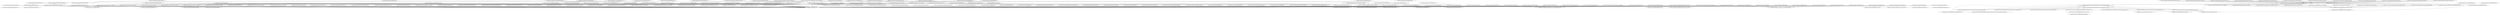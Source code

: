 digraph G {
  "org.apache.commons.lang3$ArrayUtils#nullToEmpty(java.lang.Double[])" -> "org.apache.commons.lang3$ArrayUtils#<clinit>()";
  "org.apache.commons.lang3.text.translate$EntityArrays#APOS_ESCAPE()" -> "org.apache.commons.lang3.text.translate$EntityArrays#<clinit>()";
  "org.apache.commons.lang3.text.translate$EntityArrays#<clinit>()" -> "org.apache.commons.lang3.text.translate$EntityArrays#invert(java.lang.String[][])";
  "org.apache.commons.lang3$ArrayUtils#toObject(byte[])" -> "org.apache.commons.lang3$ArrayUtils#<clinit>()";
  "org.apache.commons.lang3$ArrayUtils#lastIndexOf(long[],long)" -> "org.apache.commons.lang3$ArrayUtils#lastIndexOf(long[],long,int)";
  "org.apache.commons.lang3$ArrayUtils#lastIndexOf(long[],long)" -> "org.apache.commons.lang3$ArrayUtils#<clinit>()";
  "org.apache.commons.lang3$ArrayUtils#addAll(double[],double[])" -> "org.apache.commons.lang3$ArrayUtils#clone(double[])";
  "org.apache.commons.lang3$ArrayUtils#addAll(double[],double[])" -> "org.apache.commons.lang3$ArrayUtils#<clinit>()";
  "org.apache.commons.lang3$ArrayUtils#nullToEmpty(java.lang.String[])" -> "org.apache.commons.lang3$ArrayUtils#<clinit>()";
  "org.apache.commons.lang3$StringEscapeUtils#unescapeHtml3(java.lang.String)" -> "org.apache.commons.lang3.text.translate$CharSequenceTranslator#translate(java.lang.CharSequence)";
  "org.apache.commons.lang3$StringEscapeUtils#unescapeHtml3(java.lang.String)" -> "org.apache.commons.lang3$StringEscapeUtils#<clinit>()";
  "org.apache.commons.lang3.text.translate$CharSequenceTranslator#translate(java.lang.CharSequence)" -> "org.apache.commons.lang3.text.translate$CharSequenceTranslator#translate(java.lang.CharSequence,java.io.Writer)";
  "org.apache.commons.lang3$ArrayUtils#remove(char[],int)" -> "org.apache.commons.lang3$ArrayUtils#<clinit>()";
  "org.apache.commons.lang3$ArrayUtils#remove(char[],int)" -> "org.apache.commons.lang3$ArrayUtils#remove(java.lang.Object,int)";
  "org.apache.commons.lang3$ArrayUtils#removeElement(long[],long)" -> "org.apache.commons.lang3$ArrayUtils#remove(long[],int)";
  "org.apache.commons.lang3$ArrayUtils#removeElement(long[],long)" -> "org.apache.commons.lang3$ArrayUtils#clone(long[])";
  "org.apache.commons.lang3$ArrayUtils#removeElement(long[],long)" -> "org.apache.commons.lang3$ArrayUtils#indexOf(long[],long)";
  "org.apache.commons.lang3$ArrayUtils#removeElement(long[],long)" -> "org.apache.commons.lang3$ArrayUtils#<clinit>()";
  "org.apache.commons.lang3$ArrayUtils#remove(long[],int)" -> "org.apache.commons.lang3$ArrayUtils#remove(java.lang.Object,int)";
  "org.apache.commons.lang3$ArrayUtils#remove(long[],int)" -> "org.apache.commons.lang3$ArrayUtils#<clinit>()";
  "org.apache.commons.lang3$ArrayUtils#add(java.lang.Object[],int,java.lang.Object)" -> "org.apache.commons.lang3$ArrayUtils#add(java.lang.Object,int,java.lang.Object,java.lang.Class)";
  "org.apache.commons.lang3$ArrayUtils#add(java.lang.Object[],int,java.lang.Object)" -> "org.apache.commons.lang3$ArrayUtils#<clinit>()";
  "org.apache.commons.lang3$ArrayUtils#lastIndexOf(char[],char)" -> "org.apache.commons.lang3$ArrayUtils#lastIndexOf(char[],char,int)";
  "org.apache.commons.lang3$ArrayUtils#lastIndexOf(char[],char)" -> "org.apache.commons.lang3$ArrayUtils#<clinit>()";
  "org.apache.commons.lang3$ArrayUtils#indexOf(short[],short)" -> "org.apache.commons.lang3$ArrayUtils#indexOf(short[],short,int)";
  "org.apache.commons.lang3$ArrayUtils#indexOf(short[],short)" -> "org.apache.commons.lang3$ArrayUtils#<clinit>()";
  "org.apache.commons.lang3.text.translate$AggregateTranslator#translate(java.lang.CharSequence,int,java.io.Writer)" -> "org.apache.commons.lang3$StringEscapeUtils$CsvUnescaper#translate(java.lang.CharSequence,int,java.io.Writer)";
  "org.apache.commons.lang3.text.translate$AggregateTranslator#translate(java.lang.CharSequence,int,java.io.Writer)" -> "org.apache.commons.lang3.text.translate$LookupTranslator#translate(java.lang.CharSequence,int,java.io.Writer)";
  "org.apache.commons.lang3.text.translate$AggregateTranslator#translate(java.lang.CharSequence,int,java.io.Writer)" -> "org.apache.commons.lang3.text.translate$CodePointTranslator#translate(java.lang.CharSequence,int,java.io.Writer)";
  "org.apache.commons.lang3.text.translate$AggregateTranslator#translate(java.lang.CharSequence,int,java.io.Writer)" -> "org.apache.commons.lang3.text.translate$OctalUnescaper#translate(java.lang.CharSequence,int,java.io.Writer)";
  "org.apache.commons.lang3.text.translate$AggregateTranslator#translate(java.lang.CharSequence,int,java.io.Writer)" -> "org.apache.commons.lang3$StringEscapeUtils$CsvEscaper#translate(java.lang.CharSequence,int,java.io.Writer)";
  "org.apache.commons.lang3.text.translate$AggregateTranslator#translate(java.lang.CharSequence,int,java.io.Writer)" -> "org.apache.commons.lang3.text.translate$UnicodeUnescaper#translate(java.lang.CharSequence,int,java.io.Writer)";
  "org.apache.commons.lang3.text.translate$AggregateTranslator#translate(java.lang.CharSequence,int,java.io.Writer)" -> "org.apache.commons.lang3.text.translate$NumericEntityUnescaper#translate(java.lang.CharSequence,int,java.io.Writer)";
  "org.apache.commons.lang3$StringEscapeUtils$CsvUnescaper#translate(java.lang.CharSequence,int,java.io.Writer)" -> "org.apache.commons.lang3$StringEscapeUtils$CsvUnescaper#<clinit>()";
  "org.apache.commons.lang3$ArrayUtils#addAll(long[],long[])" -> "org.apache.commons.lang3$ArrayUtils#clone(long[])";
  "org.apache.commons.lang3$ArrayUtils#addAll(long[],long[])" -> "org.apache.commons.lang3$ArrayUtils#<clinit>()";
  "org.apache.commons.lang3$ArrayUtils#removeElement(java.lang.Object[],java.lang.Object)" -> "org.apache.commons.lang3$ArrayUtils#remove(java.lang.Object[],int)";
  "org.apache.commons.lang3$ArrayUtils#removeElement(java.lang.Object[],java.lang.Object)" -> "org.apache.commons.lang3$ArrayUtils#indexOf(java.lang.Object[],java.lang.Object)";
  "org.apache.commons.lang3$ArrayUtils#removeElement(java.lang.Object[],java.lang.Object)" -> "org.apache.commons.lang3$ArrayUtils#<clinit>()";
  "org.apache.commons.lang3$ArrayUtils#removeElement(java.lang.Object[],java.lang.Object)" -> "org.apache.commons.lang3$ArrayUtils#clone(java.lang.Object[])";
  "org.apache.commons.lang3$ArrayUtils#remove(java.lang.Object[],int)" -> "org.apache.commons.lang3$ArrayUtils#<clinit>()";
  "org.apache.commons.lang3$ArrayUtils#remove(java.lang.Object[],int)" -> "org.apache.commons.lang3$ArrayUtils#remove(java.lang.Object,int)";
  "org.apache.commons.lang3$StringEscapeUtils#escapeCsv(java.lang.String)" -> "org.apache.commons.lang3.text.translate$CharSequenceTranslator#translate(java.lang.CharSequence)";
  "org.apache.commons.lang3$StringEscapeUtils#escapeCsv(java.lang.String)" -> "org.apache.commons.lang3$StringEscapeUtils#<clinit>()";
  "org.apache.commons.lang3$ArrayUtils#indexOf(java.lang.Object[],java.lang.Object)" -> "org.apache.commons.lang3$ArrayUtils#<clinit>()";
  "org.apache.commons.lang3$ArrayUtils#indexOf(java.lang.Object[],java.lang.Object)" -> "org.apache.commons.lang3$ArrayUtils#indexOf(java.lang.Object[],java.lang.Object,int)";
  "org.apache.commons.lang3$ArrayUtils#lastIndexOf(java.lang.Object[],java.lang.Object)" -> "org.apache.commons.lang3$ArrayUtils#lastIndexOf(java.lang.Object[],java.lang.Object,int)";
  "org.apache.commons.lang3$ArrayUtils#lastIndexOf(java.lang.Object[],java.lang.Object)" -> "org.apache.commons.lang3$ArrayUtils#<clinit>()";
  "org.apache.commons.lang3$ArrayUtils#indexOf(long[],long)" -> "org.apache.commons.lang3$ArrayUtils#indexOf(long[],long,int)";
  "org.apache.commons.lang3$ArrayUtils#indexOf(long[],long)" -> "org.apache.commons.lang3$ArrayUtils#<clinit>()";
  "org.apache.commons.lang3$ArrayUtils#contains(boolean[],boolean)" -> "org.apache.commons.lang3$ArrayUtils#indexOf(boolean[],boolean)";
  "org.apache.commons.lang3$ArrayUtils#contains(boolean[],boolean)" -> "org.apache.commons.lang3$ArrayUtils#<clinit>()";
  "org.apache.commons.lang3$ArrayUtils#indexOf(boolean[],boolean)" -> "org.apache.commons.lang3$ArrayUtils#indexOf(boolean[],boolean,int)";
  "org.apache.commons.lang3$ArrayUtils#indexOf(boolean[],boolean)" -> "org.apache.commons.lang3$ArrayUtils#<clinit>()";
  "org.apache.commons.lang3$ArrayUtils#nullToEmpty(java.lang.Integer[])" -> "org.apache.commons.lang3$ArrayUtils#<clinit>()";
  "org.apache.commons.lang3$ArrayUtils#removeElement(boolean[],boolean)" -> "org.apache.commons.lang3$ArrayUtils#indexOf(boolean[],boolean)";
  "org.apache.commons.lang3$ArrayUtils#removeElement(boolean[],boolean)" -> "org.apache.commons.lang3$ArrayUtils#<clinit>()";
  "org.apache.commons.lang3$ArrayUtils#removeElement(boolean[],boolean)" -> "org.apache.commons.lang3$ArrayUtils#clone(boolean[])";
  "org.apache.commons.lang3$ArrayUtils#removeElement(boolean[],boolean)" -> "org.apache.commons.lang3$ArrayUtils#remove(boolean[],int)";
  "org.apache.commons.lang3$ArrayUtils#removeElement(int[],int)" -> "org.apache.commons.lang3$ArrayUtils#clone(int[])";
  "org.apache.commons.lang3$ArrayUtils#removeElement(int[],int)" -> "org.apache.commons.lang3$ArrayUtils#remove(int[],int)";
  "org.apache.commons.lang3$ArrayUtils#removeElement(int[],int)" -> "org.apache.commons.lang3$ArrayUtils#<clinit>()";
  "org.apache.commons.lang3$ArrayUtils#removeElement(int[],int)" -> "org.apache.commons.lang3$ArrayUtils#indexOf(int[],int)";
  "org.apache.commons.lang3$StringEscapeUtils#escapeHtml3(java.lang.String)" -> "org.apache.commons.lang3$StringEscapeUtils#<clinit>()";
  "org.apache.commons.lang3$StringEscapeUtils#escapeHtml3(java.lang.String)" -> "org.apache.commons.lang3.text.translate$CharSequenceTranslator#translate(java.lang.CharSequence)";
  "org.apache.commons.lang3$StringEscapeUtils#<clinit>()" -> "org.apache.commons.lang3.text.translate$EntityArrays#ISO8859_1_UNESCAPE()";
  "org.apache.commons.lang3$StringEscapeUtils#<clinit>()" -> "org.apache.commons.lang3$StringEscapeUtils$CsvUnescaper#<clinit>()";
  "org.apache.commons.lang3$StringEscapeUtils#<clinit>()" -> "org.apache.commons.lang3.text.translate$EntityArrays#JAVA_CTRL_CHARS_UNESCAPE()";
  "org.apache.commons.lang3$StringEscapeUtils#<clinit>()" -> "org.apache.commons.lang3$StringEscapeUtils$CsvEscaper#<clinit>()";
  "org.apache.commons.lang3$StringEscapeUtils#<clinit>()" -> "org.apache.commons.lang3.text.translate$EntityArrays#<clinit>()";
  "org.apache.commons.lang3$StringEscapeUtils#<clinit>()" -> "org.apache.commons.lang3.text.translate$NumericEntityUnescaper$OPTION#<clinit>()";
  "org.apache.commons.lang3$StringEscapeUtils#<clinit>()" -> "org.apache.commons.lang3.text.translate$EntityArrays#JAVA_CTRL_CHARS_ESCAPE()";
  "org.apache.commons.lang3$StringEscapeUtils#<clinit>()" -> "org.apache.commons.lang3.text.translate$EntityArrays#HTML40_EXTENDED_UNESCAPE()";
  "org.apache.commons.lang3$StringEscapeUtils#<clinit>()" -> "org.apache.commons.lang3.text.translate$UnicodeEscaper#outsideOf(int,int)";
  "org.apache.commons.lang3$StringEscapeUtils#<clinit>()" -> "org.apache.commons.lang3.text.translate$EntityArrays#BASIC_UNESCAPE()";
  "org.apache.commons.lang3$StringEscapeUtils#<clinit>()" -> "org.apache.commons.lang3.text.translate$EntityArrays#BASIC_ESCAPE()";
  "org.apache.commons.lang3$StringEscapeUtils#<clinit>()" -> "org.apache.commons.lang3.text.translate$EntityArrays#HTML40_EXTENDED_ESCAPE()";
  "org.apache.commons.lang3$StringEscapeUtils#<clinit>()" -> "org.apache.commons.lang3.text.translate$EntityArrays#ISO8859_1_ESCAPE()";
  "org.apache.commons.lang3$StringEscapeUtils#<clinit>()" -> "org.apache.commons.lang3.text.translate$EntityArrays#APOS_ESCAPE()";
  "org.apache.commons.lang3$StringEscapeUtils#<clinit>()" -> "org.apache.commons.lang3.text.translate$OctalUnescaper#<clinit>()";
  "org.apache.commons.lang3$StringEscapeUtils#<clinit>()" -> "org.apache.commons.lang3.text.translate$EntityArrays#APOS_UNESCAPE()";
  "org.apache.commons.lang3$ArrayUtils#addAll(java.lang.Object[],java.lang.Object[])" -> "org.apache.commons.lang3$ArrayUtils#clone(java.lang.Object[])";
  "org.apache.commons.lang3$ArrayUtils#addAll(java.lang.Object[],java.lang.Object[])" -> "org.apache.commons.lang3$ArrayUtils#<clinit>()";
  "org.apache.commons.lang3.text.translate$EntityArrays#JAVA_CTRL_CHARS_ESCAPE()" -> "org.apache.commons.lang3.text.translate$EntityArrays#<clinit>()";
  "org.apache.commons.lang3$ArrayUtils#toPrimitive(java.lang.Byte[],byte)" -> "org.apache.commons.lang3$ArrayUtils#<clinit>()";
  "org.apache.commons.lang3$ArrayUtils#remove(int[],int)" -> "org.apache.commons.lang3$ArrayUtils#<clinit>()";
  "org.apache.commons.lang3$ArrayUtils#remove(int[],int)" -> "org.apache.commons.lang3$ArrayUtils#remove(java.lang.Object,int)";
  "org.apache.commons.lang3$ArrayUtils#lastIndexOf(float[],float)" -> "org.apache.commons.lang3$ArrayUtils#lastIndexOf(float[],float,int)";
  "org.apache.commons.lang3$ArrayUtils#lastIndexOf(float[],float)" -> "org.apache.commons.lang3$ArrayUtils#<clinit>()";
  "org.apache.commons.lang3$ArrayUtils#lastIndexOf(float[],float,int)" -> "org.apache.commons.lang3$ArrayUtils#<clinit>()";
  "org.apache.commons.lang3$ArrayUtils#lastIndexOf(float[],float,int)" -> "org.apache.commons.lang3$ArrayUtils#isEmpty(float[])";
  "org.apache.commons.lang3.text.translate$CodePointTranslator#translate(java.lang.CharSequence,int,java.io.Writer)" -> "org.apache.commons.lang3.text.translate$UnicodeEscaper#translate(int,java.io.Writer)";
  "org.apache.commons.lang3$ArrayUtils#addAll(char[],char[])" -> "org.apache.commons.lang3$ArrayUtils#<clinit>()";
  "org.apache.commons.lang3$ArrayUtils#addAll(char[],char[])" -> "org.apache.commons.lang3$ArrayUtils#clone(char[])";
  "org.apache.commons.lang3$ArrayUtils#add(short[],short)" -> "org.apache.commons.lang3$ArrayUtils#<clinit>()";
  "org.apache.commons.lang3$ArrayUtils#add(short[],short)" -> "org.apache.commons.lang3$ArrayUtils#copyArrayGrow1(java.lang.Object,java.lang.Class)";
  "org.apache.commons.lang3$ArrayUtils#toPrimitive(java.lang.Long[])" -> "org.apache.commons.lang3$ArrayUtils#<clinit>()";
  "org.apache.commons.lang3$ArrayUtils#subarray(float[],int,int)" -> "org.apache.commons.lang3$ArrayUtils#<clinit>()";
  "org.apache.commons.lang3.text.translate$EntityArrays#ISO8859_1_UNESCAPE()" -> "org.apache.commons.lang3.text.translate$EntityArrays#<clinit>()";
  "org.apache.commons.lang3$ArrayUtils#indexOf(char[],char)" -> "org.apache.commons.lang3$ArrayUtils#<clinit>()";
  "org.apache.commons.lang3$ArrayUtils#indexOf(char[],char)" -> "org.apache.commons.lang3$ArrayUtils#indexOf(char[],char,int)";
  "org.apache.commons.lang3$ArrayUtils#indexOf(float[],float,int)" -> "org.apache.commons.lang3$ArrayUtils#<clinit>()";
  "org.apache.commons.lang3$ArrayUtils#indexOf(float[],float,int)" -> "org.apache.commons.lang3$ArrayUtils#isEmpty(float[])";
  "org.apache.commons.lang3$ArrayUtils#add(long[],int,long)" -> "org.apache.commons.lang3$ArrayUtils#add(java.lang.Object,int,java.lang.Object,java.lang.Class)";
  "org.apache.commons.lang3$ArrayUtils#add(long[],int,long)" -> "org.apache.commons.lang3$ArrayUtils#<clinit>()";
  "org.apache.commons.lang3$ArrayUtils#addAll(boolean[],boolean[])" -> "org.apache.commons.lang3$ArrayUtils#clone(boolean[])";
  "org.apache.commons.lang3$ArrayUtils#addAll(boolean[],boolean[])" -> "org.apache.commons.lang3$ArrayUtils#<clinit>()";
  "org.apache.commons.lang3.text.translate$EntityArrays#APOS_UNESCAPE()" -> "org.apache.commons.lang3.text.translate$EntityArrays#<clinit>()";
  "org.apache.commons.lang3$ArrayUtils#lastIndexOf(double[],double,int,double)" -> "org.apache.commons.lang3$ArrayUtils#<clinit>()";
  "org.apache.commons.lang3$ArrayUtils#lastIndexOf(double[],double,int,double)" -> "org.apache.commons.lang3$ArrayUtils#isEmpty(double[])";
  "org.apache.commons.lang3$ArrayUtils#removeElement(float[],float)" -> "org.apache.commons.lang3$ArrayUtils#<clinit>()";
  "org.apache.commons.lang3$ArrayUtils#removeElement(float[],float)" -> "org.apache.commons.lang3$ArrayUtils#remove(float[],int)";
  "org.apache.commons.lang3$ArrayUtils#removeElement(float[],float)" -> "org.apache.commons.lang3$ArrayUtils#indexOf(float[],float)";
  "org.apache.commons.lang3$ArrayUtils#removeElement(float[],float)" -> "org.apache.commons.lang3$ArrayUtils#clone(float[])";
  "org.apache.commons.lang3$ArrayUtils#addAll(short[],short[])" -> "org.apache.commons.lang3$ArrayUtils#clone(short[])";
  "org.apache.commons.lang3$ArrayUtils#addAll(short[],short[])" -> "org.apache.commons.lang3$ArrayUtils#<clinit>()";
  "org.apache.commons.lang3$ArrayUtils#nullToEmpty(java.lang.Character[])" -> "org.apache.commons.lang3$ArrayUtils#<clinit>()";
  "org.apache.commons.lang3$ArrayUtils#removeElement(char[],char)" -> "org.apache.commons.lang3$ArrayUtils#clone(char[])";
  "org.apache.commons.lang3$ArrayUtils#removeElement(char[],char)" -> "org.apache.commons.lang3$ArrayUtils#<clinit>()";
  "org.apache.commons.lang3$ArrayUtils#removeElement(char[],char)" -> "org.apache.commons.lang3$ArrayUtils#indexOf(char[],char)";
  "org.apache.commons.lang3$ArrayUtils#removeElement(char[],char)" -> "org.apache.commons.lang3$ArrayUtils#remove(char[],int)";
  "org.apache.commons.lang3$ArrayUtils#toPrimitive(java.lang.Short[],short)" -> "org.apache.commons.lang3$ArrayUtils#<clinit>()";
  "org.apache.commons.lang3$ArrayUtils#contains(long[],long)" -> "org.apache.commons.lang3$ArrayUtils#indexOf(long[],long)";
  "org.apache.commons.lang3$ArrayUtils#contains(long[],long)" -> "org.apache.commons.lang3$ArrayUtils#<clinit>()";
  "org.apache.commons.lang3.text.translate$UnicodeEscaper#above(int)" -> "org.apache.commons.lang3.text.translate$UnicodeEscaper#outsideOf(int,int)";
  "org.apache.commons.lang3$ArrayUtils#indexOf(boolean[],boolean,int)" -> "org.apache.commons.lang3$ArrayUtils#<clinit>()";
  "org.apache.commons.lang3$ArrayUtils#indexOf(boolean[],boolean,int)" -> "org.apache.commons.lang3$ArrayUtils#isEmpty(boolean[])";
  "org.apache.commons.lang3$ArrayUtils#indexOf(float[],float)" -> "org.apache.commons.lang3$ArrayUtils#indexOf(float[],float,int)";
  "org.apache.commons.lang3$ArrayUtils#indexOf(float[],float)" -> "org.apache.commons.lang3$ArrayUtils#<clinit>()";
  "org.apache.commons.lang3$ArrayUtils#contains(float[],float)" -> "org.apache.commons.lang3$ArrayUtils#indexOf(float[],float)";
  "org.apache.commons.lang3$ArrayUtils#contains(float[],float)" -> "org.apache.commons.lang3$ArrayUtils#<clinit>()";
  "org.apache.commons.lang3$ArrayUtils#nullToEmpty(int[])" -> "org.apache.commons.lang3$ArrayUtils#<clinit>()";
  "org.apache.commons.lang3$ArrayUtils#indexOf(int[],int)" -> "org.apache.commons.lang3$ArrayUtils#indexOf(int[],int,int)";
  "org.apache.commons.lang3$ArrayUtils#indexOf(int[],int)" -> "org.apache.commons.lang3$ArrayUtils#<clinit>()";
  "org.apache.commons.lang3.text.translate$NumericEntityUnescaper#translate(java.lang.CharSequence,int,java.io.Writer)" -> "org.apache.commons.lang3.text.translate$NumericEntityUnescaper#isSet(org.apache.commons.lang3.text.translate.NumericEntityUnescaper$OPTION)";
  "org.apache.commons.lang3.text.translate$NumericEntityUnescaper#translate(java.lang.CharSequence,int,java.io.Writer)" -> "org.apache.commons.lang3.text.translate$NumericEntityUnescaper$OPTION#<clinit>()";
  "org.apache.commons.lang3$ArrayUtils#add(char[],int,char)" -> "org.apache.commons.lang3$ArrayUtils#<clinit>()";
  "org.apache.commons.lang3$ArrayUtils#add(char[],int,char)" -> "org.apache.commons.lang3$ArrayUtils#add(java.lang.Object,int,java.lang.Object,java.lang.Class)";
  "org.apache.commons.lang3$ArrayUtils#removeElement(byte[],byte)" -> "org.apache.commons.lang3$ArrayUtils#clone(byte[])";
  "org.apache.commons.lang3$ArrayUtils#removeElement(byte[],byte)" -> "org.apache.commons.lang3$ArrayUtils#remove(byte[],int)";
  "org.apache.commons.lang3$ArrayUtils#removeElement(byte[],byte)" -> "org.apache.commons.lang3$ArrayUtils#indexOf(byte[],byte)";
  "org.apache.commons.lang3$ArrayUtils#removeElement(byte[],byte)" -> "org.apache.commons.lang3$ArrayUtils#<clinit>()";
  "org.apache.commons.lang3.text.translate$EntityArrays#ISO8859_1_ESCAPE()" -> "org.apache.commons.lang3.text.translate$EntityArrays#<clinit>()";
  "org.apache.commons.lang3.text.translate$EntityArrays#HTML40_EXTENDED_UNESCAPE()" -> "org.apache.commons.lang3.text.translate$EntityArrays#<clinit>()";
  "org.apache.commons.lang3$ArrayUtils#remove(boolean[],int)" -> "org.apache.commons.lang3$ArrayUtils#remove(java.lang.Object,int)";
  "org.apache.commons.lang3$ArrayUtils#remove(boolean[],int)" -> "org.apache.commons.lang3$ArrayUtils#<clinit>()";
  "org.apache.commons.lang3$ArrayUtils#remove(java.lang.Object,int)" -> "org.apache.commons.lang3$ArrayUtils#getLength(java.lang.Object)";
  "org.apache.commons.lang3$ArrayUtils#remove(java.lang.Object,int)" -> "org.apache.commons.lang3$ArrayUtils#<clinit>()";
  "org.apache.commons.lang3$ArrayUtils#toObject(float[])" -> "org.apache.commons.lang3$ArrayUtils#<clinit>()";
  "org.apache.commons.lang3$ArrayUtils#toObject(short[])" -> "org.apache.commons.lang3$ArrayUtils#<clinit>()";
  "org.apache.commons.lang3$ArrayUtils#add(double[],double)" -> "org.apache.commons.lang3$ArrayUtils#copyArrayGrow1(java.lang.Object,java.lang.Class)";
  "org.apache.commons.lang3$ArrayUtils#add(double[],double)" -> "org.apache.commons.lang3$ArrayUtils#<clinit>()";
  "org.apache.commons.lang3.text.translate$EntityArrays#JAVA_CTRL_CHARS_UNESCAPE()" -> "org.apache.commons.lang3.text.translate$EntityArrays#<clinit>()";
  "org.apache.commons.lang3.text.translate$CharSequenceTranslator#translate(java.lang.CharSequence,java.io.Writer)" -> "org.apache.commons.lang3.text.translate$CodePointTranslator#translate(java.lang.CharSequence,int,java.io.Writer)";
  "org.apache.commons.lang3.text.translate$CharSequenceTranslator#translate(java.lang.CharSequence,java.io.Writer)" -> "org.apache.commons.lang3.text.translate$UnicodeUnescaper#translate(java.lang.CharSequence,int,java.io.Writer)";
  "org.apache.commons.lang3.text.translate$CharSequenceTranslator#translate(java.lang.CharSequence,java.io.Writer)" -> "org.apache.commons.lang3.text.translate$LookupTranslator#translate(java.lang.CharSequence,int,java.io.Writer)";
  "org.apache.commons.lang3.text.translate$CharSequenceTranslator#translate(java.lang.CharSequence,java.io.Writer)" -> "org.apache.commons.lang3$StringEscapeUtils$CsvEscaper#translate(java.lang.CharSequence,int,java.io.Writer)";
  "org.apache.commons.lang3.text.translate$CharSequenceTranslator#translate(java.lang.CharSequence,java.io.Writer)" -> "org.apache.commons.lang3.text.translate$NumericEntityUnescaper#translate(java.lang.CharSequence,int,java.io.Writer)";
  "org.apache.commons.lang3.text.translate$CharSequenceTranslator#translate(java.lang.CharSequence,java.io.Writer)" -> "org.apache.commons.lang3.text.translate$AggregateTranslator#translate(java.lang.CharSequence,int,java.io.Writer)";
  "org.apache.commons.lang3.text.translate$CharSequenceTranslator#translate(java.lang.CharSequence,java.io.Writer)" -> "org.apache.commons.lang3.text.translate$OctalUnescaper#translate(java.lang.CharSequence,int,java.io.Writer)";
  "org.apache.commons.lang3.text.translate$CharSequenceTranslator#translate(java.lang.CharSequence,java.io.Writer)" -> "org.apache.commons.lang3$StringEscapeUtils$CsvUnescaper#translate(java.lang.CharSequence,int,java.io.Writer)";
  "org.apache.commons.lang3$ArrayUtils#add(java.lang.Object[],java.lang.Object)" -> "org.apache.commons.lang3$ArrayUtils#<clinit>()";
  "org.apache.commons.lang3$ArrayUtils#add(java.lang.Object[],java.lang.Object)" -> "org.apache.commons.lang3$ArrayUtils#copyArrayGrow1(java.lang.Object,java.lang.Class)";
  "org.apache.commons.lang3$ArrayUtils#toPrimitive(java.lang.Short[])" -> "org.apache.commons.lang3$ArrayUtils#<clinit>()";
  "org.apache.commons.lang3$ArrayUtils#add(int[],int)" -> "org.apache.commons.lang3$ArrayUtils#copyArrayGrow1(java.lang.Object,java.lang.Class)";
  "org.apache.commons.lang3$ArrayUtils#add(int[],int)" -> "org.apache.commons.lang3$ArrayUtils#<clinit>()";
  "org.apache.commons.lang3$ArrayUtils#add(float[],int,float)" -> "org.apache.commons.lang3$ArrayUtils#<clinit>()";
  "org.apache.commons.lang3$ArrayUtils#add(float[],int,float)" -> "org.apache.commons.lang3$ArrayUtils#add(java.lang.Object,int,java.lang.Object,java.lang.Class)";
  "org.apache.commons.lang3$ArrayUtils#lastIndexOf(double[],double)" -> "org.apache.commons.lang3$ArrayUtils#lastIndexOf(double[],double,int)";
  "org.apache.commons.lang3$ArrayUtils#lastIndexOf(double[],double)" -> "org.apache.commons.lang3$ArrayUtils#<clinit>()";
  "org.apache.commons.lang3$ArrayUtils#lastIndexOf(double[],double,int)" -> "org.apache.commons.lang3$ArrayUtils#<clinit>()";
  "org.apache.commons.lang3$ArrayUtils#lastIndexOf(double[],double,int)" -> "org.apache.commons.lang3$ArrayUtils#isEmpty(double[])";
  "org.apache.commons.lang3$ArrayUtils#add(char[],char)" -> "org.apache.commons.lang3$ArrayUtils#copyArrayGrow1(java.lang.Object,java.lang.Class)";
  "org.apache.commons.lang3$ArrayUtils#add(char[],char)" -> "org.apache.commons.lang3$ArrayUtils#<clinit>()";
  "org.apache.commons.lang3$ArrayUtils#toPrimitive(java.lang.Character[],char)" -> "org.apache.commons.lang3$ArrayUtils#<clinit>()";
  "org.apache.commons.lang3$ArrayUtils#subarray(long[],int,int)" -> "org.apache.commons.lang3$ArrayUtils#<clinit>()";
  "org.apache.commons.lang3$ArrayUtils#addAll(byte[],byte[])" -> "org.apache.commons.lang3$ArrayUtils#<clinit>()";
  "org.apache.commons.lang3$ArrayUtils#addAll(byte[],byte[])" -> "org.apache.commons.lang3$ArrayUtils#clone(byte[])";
  "org.apache.commons.lang3$ArrayUtils#subarray(short[],int,int)" -> "org.apache.commons.lang3$ArrayUtils#<clinit>()";
  "org.apache.commons.lang3$ArrayUtils#lastIndexOf(short[],short)" -> "org.apache.commons.lang3$ArrayUtils#lastIndexOf(short[],short,int)";
  "org.apache.commons.lang3$ArrayUtils#lastIndexOf(short[],short)" -> "org.apache.commons.lang3$ArrayUtils#<clinit>()";
  "org.apache.commons.lang3$StringEscapeUtils#escapeEcmaScript(java.lang.String)" -> "org.apache.commons.lang3.text.translate$CharSequenceTranslator#translate(java.lang.CharSequence)";
  "org.apache.commons.lang3$StringEscapeUtils#escapeEcmaScript(java.lang.String)" -> "org.apache.commons.lang3$StringEscapeUtils#<clinit>()";
  "org.apache.commons.lang3$ArrayUtils#contains(java.lang.Object[],java.lang.Object)" -> "org.apache.commons.lang3$ArrayUtils#indexOf(java.lang.Object[],java.lang.Object)";
  "org.apache.commons.lang3$ArrayUtils#contains(java.lang.Object[],java.lang.Object)" -> "org.apache.commons.lang3$ArrayUtils#<clinit>()";
  "org.apache.commons.lang3$ArrayUtils#toObject(long[])" -> "org.apache.commons.lang3$ArrayUtils#<clinit>()";
  "org.apache.commons.lang3$ArrayUtils#add(int[],int,int)" -> "org.apache.commons.lang3$ArrayUtils#<clinit>()";
  "org.apache.commons.lang3$ArrayUtils#add(int[],int,int)" -> "org.apache.commons.lang3$ArrayUtils#add(java.lang.Object,int,java.lang.Object,java.lang.Class)";
  "org.apache.commons.lang3$ArrayUtils#lastIndexOf(boolean[],boolean,int)" -> "org.apache.commons.lang3$ArrayUtils#isEmpty(boolean[])";
  "org.apache.commons.lang3$ArrayUtils#lastIndexOf(boolean[],boolean,int)" -> "org.apache.commons.lang3$ArrayUtils#<clinit>()";
  "org.apache.commons.lang3$ArrayUtils#indexOf(double[],double,int)" -> "org.apache.commons.lang3$ArrayUtils#<clinit>()";
  "org.apache.commons.lang3$ArrayUtils#indexOf(double[],double,int)" -> "org.apache.commons.lang3$ArrayUtils#isEmpty(double[])";
  "org.apache.commons.lang3$ArrayUtils#toString(java.lang.Object)" -> "org.apache.commons.lang3$ArrayUtils#toString(java.lang.Object,java.lang.String)";
  "org.apache.commons.lang3$ArrayUtils#toString(java.lang.Object)" -> "org.apache.commons.lang3$ArrayUtils#<clinit>()";
  "org.apache.commons.lang3$ArrayUtils#subarray(double[],int,int)" -> "org.apache.commons.lang3$ArrayUtils#<clinit>()";
  "org.apache.commons.lang3$ArrayUtils#lastIndexOf(double[],double,double)" -> "org.apache.commons.lang3$ArrayUtils#<clinit>()";
  "org.apache.commons.lang3$ArrayUtils#lastIndexOf(double[],double,double)" -> "org.apache.commons.lang3$ArrayUtils#lastIndexOf(double[],double,int,double)";
  "org.apache.commons.lang3$ArrayUtils#remove(byte[],int)" -> "org.apache.commons.lang3$ArrayUtils#remove(java.lang.Object,int)";
  "org.apache.commons.lang3$ArrayUtils#remove(byte[],int)" -> "org.apache.commons.lang3$ArrayUtils#<clinit>()";
  "org.apache.commons.lang3$ArrayUtils#indexOf(byte[],byte)" -> "org.apache.commons.lang3$ArrayUtils#<clinit>()";
  "org.apache.commons.lang3$ArrayUtils#indexOf(byte[],byte)" -> "org.apache.commons.lang3$ArrayUtils#indexOf(byte[],byte,int)";
  "org.apache.commons.lang3$ArrayUtils#remove(float[],int)" -> "org.apache.commons.lang3$ArrayUtils#remove(java.lang.Object,int)";
  "org.apache.commons.lang3$ArrayUtils#remove(float[],int)" -> "org.apache.commons.lang3$ArrayUtils#<clinit>()";
  "org.apache.commons.lang3$ArrayUtils#toPrimitive(java.lang.Character[])" -> "org.apache.commons.lang3$ArrayUtils#<clinit>()";
  "org.apache.commons.lang3$ArrayUtils#addAll(int[],int[])" -> "org.apache.commons.lang3$ArrayUtils#clone(int[])";
  "org.apache.commons.lang3$ArrayUtils#addAll(int[],int[])" -> "org.apache.commons.lang3$ArrayUtils#<clinit>()";
  "org.apache.commons.lang3$ArrayUtils#nullToEmpty(java.lang.Float[])" -> "org.apache.commons.lang3$ArrayUtils#<clinit>()";
  "org.apache.commons.lang3$ArrayUtils#nullToEmpty(char[])" -> "org.apache.commons.lang3$ArrayUtils#<clinit>()";
  "org.apache.commons.lang3$ArrayUtils#nullToEmpty(boolean[])" -> "org.apache.commons.lang3$ArrayUtils#<clinit>()";
  "org.apache.commons.lang3$ArrayUtils#nullToEmpty(java.lang.Byte[])" -> "org.apache.commons.lang3$ArrayUtils#<clinit>()";
  "org.apache.commons.lang3$ArrayUtils#remove(double[],int)" -> "org.apache.commons.lang3$ArrayUtils#remove(java.lang.Object,int)";
  "org.apache.commons.lang3$ArrayUtils#remove(double[],int)" -> "org.apache.commons.lang3$ArrayUtils#<clinit>()";
  "org.apache.commons.lang3$StringEscapeUtils#unescapeEcmaScript(java.lang.String)" -> "org.apache.commons.lang3$StringEscapeUtils#<clinit>()";
  "org.apache.commons.lang3$StringEscapeUtils#unescapeEcmaScript(java.lang.String)" -> "org.apache.commons.lang3.text.translate$CharSequenceTranslator#translate(java.lang.CharSequence)";
  "org.apache.commons.lang3$ArrayUtils#contains(double[],double)" -> "org.apache.commons.lang3$ArrayUtils#<clinit>()";
  "org.apache.commons.lang3$ArrayUtils#contains(double[],double)" -> "org.apache.commons.lang3$ArrayUtils#indexOf(double[],double)";
  "org.apache.commons.lang3.text.translate$EntityArrays#BASIC_ESCAPE()" -> "org.apache.commons.lang3.text.translate$EntityArrays#<clinit>()";
  "org.apache.commons.lang3$ArrayUtils#remove(short[],int)" -> "org.apache.commons.lang3$ArrayUtils#remove(java.lang.Object,int)";
  "org.apache.commons.lang3$ArrayUtils#remove(short[],int)" -> "org.apache.commons.lang3$ArrayUtils#<clinit>()";
  "org.apache.commons.lang3$StringEscapeUtils#unescapeHtml4(java.lang.String)" -> "org.apache.commons.lang3.text.translate$CharSequenceTranslator#translate(java.lang.CharSequence)";
  "org.apache.commons.lang3$StringEscapeUtils#unescapeHtml4(java.lang.String)" -> "org.apache.commons.lang3$StringEscapeUtils#<clinit>()";
  "org.apache.commons.lang3$ArrayUtils#contains(int[],int)" -> "org.apache.commons.lang3$ArrayUtils#indexOf(int[],int)";
  "org.apache.commons.lang3$ArrayUtils#contains(int[],int)" -> "org.apache.commons.lang3$ArrayUtils#<clinit>()";
  "org.apache.commons.lang3$ArrayUtils#nullToEmpty(byte[])" -> "org.apache.commons.lang3$ArrayUtils#<clinit>()";
  "org.apache.commons.lang3$ArrayUtils#indexOf(double[],double)" -> "org.apache.commons.lang3$ArrayUtils#indexOf(double[],double,int)";
  "org.apache.commons.lang3$ArrayUtils#indexOf(double[],double)" -> "org.apache.commons.lang3$ArrayUtils#<clinit>()";
  "org.apache.commons.lang3$ArrayUtils#toPrimitive(java.lang.Integer[])" -> "org.apache.commons.lang3$ArrayUtils#<clinit>()";
  "org.apache.commons.lang3$ArrayUtils#subarray(char[],int,int)" -> "org.apache.commons.lang3$ArrayUtils#<clinit>()";
  "org.apache.commons.lang3$StringEscapeUtils#unescapeCsv(java.lang.String)" -> "org.apache.commons.lang3.text.translate$CharSequenceTranslator#translate(java.lang.CharSequence)";
  "org.apache.commons.lang3$StringEscapeUtils#unescapeCsv(java.lang.String)" -> "org.apache.commons.lang3$StringEscapeUtils#<clinit>()";
  "org.apache.commons.lang3$ArrayUtils#removeElement(short[],short)" -> "org.apache.commons.lang3$ArrayUtils#<clinit>()";
  "org.apache.commons.lang3$ArrayUtils#removeElement(short[],short)" -> "org.apache.commons.lang3$ArrayUtils#indexOf(short[],short)";
  "org.apache.commons.lang3$ArrayUtils#removeElement(short[],short)" -> "org.apache.commons.lang3$ArrayUtils#clone(short[])";
  "org.apache.commons.lang3$ArrayUtils#removeElement(short[],short)" -> "org.apache.commons.lang3$ArrayUtils#remove(short[],int)";
  "org.apache.commons.lang3$StringEscapeUtils#escapeJava(java.lang.String)" -> "org.apache.commons.lang3.text.translate$CharSequenceTranslator#translate(java.lang.CharSequence)";
  "org.apache.commons.lang3$StringEscapeUtils#escapeJava(java.lang.String)" -> "org.apache.commons.lang3$StringEscapeUtils#<clinit>()";
  "org.apache.commons.lang3$StringEscapeUtils$CsvEscaper#translate(java.lang.CharSequence,int,java.io.Writer)" -> "org.apache.commons.lang3$StringEscapeUtils$CsvEscaper#<clinit>()";
  "org.apache.commons.lang3$ArrayUtils#toObject(double[])" -> "org.apache.commons.lang3$ArrayUtils#<clinit>()";
  "org.apache.commons.lang3$ArrayUtils#add(byte[],byte)" -> "org.apache.commons.lang3$ArrayUtils#<clinit>()";
  "org.apache.commons.lang3$ArrayUtils#add(byte[],byte)" -> "org.apache.commons.lang3$ArrayUtils#copyArrayGrow1(java.lang.Object,java.lang.Class)";
  "org.apache.commons.lang3$ArrayUtils#contains(short[],short)" -> "org.apache.commons.lang3$ArrayUtils#indexOf(short[],short)";
  "org.apache.commons.lang3$ArrayUtils#contains(short[],short)" -> "org.apache.commons.lang3$ArrayUtils#<clinit>()";
  "org.apache.commons.lang3$ArrayUtils#nullToEmpty(java.lang.Object[])" -> "org.apache.commons.lang3$ArrayUtils#<clinit>()";
  "org.apache.commons.lang3$ArrayUtils#indexOf(double[],double,int,double)" -> "org.apache.commons.lang3$ArrayUtils#isEmpty(double[])";
  "org.apache.commons.lang3$ArrayUtils#indexOf(double[],double,int,double)" -> "org.apache.commons.lang3$ArrayUtils#<clinit>()";
  "org.apache.commons.lang3$ArrayUtils#add(long[],long)" -> "org.apache.commons.lang3$ArrayUtils#copyArrayGrow1(java.lang.Object,java.lang.Class)";
  "org.apache.commons.lang3$ArrayUtils#add(long[],long)" -> "org.apache.commons.lang3$ArrayUtils#<clinit>()";
  "org.apache.commons.lang3$StringEscapeUtils#escapeXml(java.lang.String)" -> "org.apache.commons.lang3.text.translate$CharSequenceTranslator#translate(java.lang.CharSequence)";
  "org.apache.commons.lang3$StringEscapeUtils#escapeXml(java.lang.String)" -> "org.apache.commons.lang3$StringEscapeUtils#<clinit>()";
  "org.apache.commons.lang3$ArrayUtils#add(boolean[],boolean)" -> "org.apache.commons.lang3$ArrayUtils#<clinit>()";
  "org.apache.commons.lang3$ArrayUtils#add(boolean[],boolean)" -> "org.apache.commons.lang3$ArrayUtils#copyArrayGrow1(java.lang.Object,java.lang.Class)";
  "org.apache.commons.lang3$ArrayUtils#add(double[],int,double)" -> "org.apache.commons.lang3$ArrayUtils#<clinit>()";
  "org.apache.commons.lang3$ArrayUtils#add(double[],int,double)" -> "org.apache.commons.lang3$ArrayUtils#add(java.lang.Object,int,java.lang.Object,java.lang.Class)";
  "org.apache.commons.lang3$ArrayUtils#add(byte[],int,byte)" -> "org.apache.commons.lang3$ArrayUtils#<clinit>()";
  "org.apache.commons.lang3$ArrayUtils#add(byte[],int,byte)" -> "org.apache.commons.lang3$ArrayUtils#add(java.lang.Object,int,java.lang.Object,java.lang.Class)";
  "org.apache.commons.lang3$ArrayUtils#toPrimitive(java.lang.Float[])" -> "org.apache.commons.lang3$ArrayUtils#<clinit>()";
  "org.apache.commons.lang3$ArrayUtils#toObject(boolean[])" -> "org.apache.commons.lang3$ArrayUtils#<clinit>()";
  "org.apache.commons.lang3.text.translate$OctalUnescaper#translate(java.lang.CharSequence,int,java.io.Writer)" -> "org.apache.commons.lang3.text.translate$OctalUnescaper#<clinit>()";
  "org.apache.commons.lang3$ArrayUtils#contains(char[],char)" -> "org.apache.commons.lang3$ArrayUtils#indexOf(char[],char)";
  "org.apache.commons.lang3$ArrayUtils#contains(char[],char)" -> "org.apache.commons.lang3$ArrayUtils#<clinit>()";
  "org.apache.commons.lang3$ArrayUtils#lastIndexOf(int[],int)" -> "org.apache.commons.lang3$ArrayUtils#lastIndexOf(int[],int,int)";
  "org.apache.commons.lang3$ArrayUtils#lastIndexOf(int[],int)" -> "org.apache.commons.lang3$ArrayUtils#<clinit>()";
  "org.apache.commons.lang3$ArrayUtils#nullToEmpty(double[])" -> "org.apache.commons.lang3$ArrayUtils#<clinit>()";
  "org.apache.commons.lang3$ArrayUtils#subarray(byte[],int,int)" -> "org.apache.commons.lang3$ArrayUtils#<clinit>()";
  "org.apache.commons.lang3$ArrayUtils#add(float[],float)" -> "org.apache.commons.lang3$ArrayUtils#<clinit>()";
  "org.apache.commons.lang3$ArrayUtils#add(float[],float)" -> "org.apache.commons.lang3$ArrayUtils#copyArrayGrow1(java.lang.Object,java.lang.Class)";
  "org.apache.commons.lang3.text.translate$UnicodeEscaper#translate(int,java.io.Writer)" -> "org.apache.commons.lang3.text.translate$CharSequenceTranslator#hex(int)";
  "org.apache.commons.lang3$ArrayUtils#toPrimitive(java.lang.Integer[],int)" -> "org.apache.commons.lang3$ArrayUtils#<clinit>()";
  "org.apache.commons.lang3.text.translate$EntityArrays#BASIC_UNESCAPE()" -> "org.apache.commons.lang3.text.translate$EntityArrays#<clinit>()";
  "org.apache.commons.lang3$ArrayUtils#nullToEmpty(java.lang.Short[])" -> "org.apache.commons.lang3$ArrayUtils#<clinit>()";
  "org.apache.commons.lang3$ArrayUtils#toObject(char[])" -> "org.apache.commons.lang3$ArrayUtils#<clinit>()";
  "org.apache.commons.lang3$StringEscapeUtils#unescapeXml(java.lang.String)" -> "org.apache.commons.lang3.text.translate$CharSequenceTranslator#translate(java.lang.CharSequence)";
  "org.apache.commons.lang3$StringEscapeUtils#unescapeXml(java.lang.String)" -> "org.apache.commons.lang3$StringEscapeUtils#<clinit>()";
  "org.apache.commons.lang3$ArrayUtils#nullToEmpty(java.lang.Boolean[])" -> "org.apache.commons.lang3$ArrayUtils#<clinit>()";
  "org.apache.commons.lang3$ArrayUtils#nullToEmpty(short[])" -> "org.apache.commons.lang3$ArrayUtils#<clinit>()";
  "org.apache.commons.lang3$StringEscapeUtils#unescapeJava(java.lang.String)" -> "org.apache.commons.lang3.text.translate$CharSequenceTranslator#translate(java.lang.CharSequence)";
  "org.apache.commons.lang3$StringEscapeUtils#unescapeJava(java.lang.String)" -> "org.apache.commons.lang3$StringEscapeUtils#<clinit>()";
  "org.apache.commons.lang3$ArrayUtils#toPrimitive(java.lang.Float[],float)" -> "org.apache.commons.lang3$ArrayUtils#<clinit>()";
  "org.apache.commons.lang3$ArrayUtils#toPrimitive(java.lang.Boolean[],boolean)" -> "org.apache.commons.lang3$ArrayUtils#<clinit>()";
  "org.apache.commons.lang3$ArrayUtils#subarray(boolean[],int,int)" -> "org.apache.commons.lang3$ArrayUtils#<clinit>()";
  "org.apache.commons.lang3$ArrayUtils#addAll(float[],float[])" -> "org.apache.commons.lang3$ArrayUtils#clone(float[])";
  "org.apache.commons.lang3$ArrayUtils#addAll(float[],float[])" -> "org.apache.commons.lang3$ArrayUtils#<clinit>()";
  "org.apache.commons.lang3$ArrayUtils#nullToEmpty(long[])" -> "org.apache.commons.lang3$ArrayUtils#<clinit>()";
  "org.apache.commons.lang3$ArrayUtils#contains(byte[],byte)" -> "org.apache.commons.lang3$ArrayUtils#indexOf(byte[],byte)";
  "org.apache.commons.lang3$ArrayUtils#contains(byte[],byte)" -> "org.apache.commons.lang3$ArrayUtils#<clinit>()";
  "org.apache.commons.lang3$ArrayUtils#subarray(int[],int,int)" -> "org.apache.commons.lang3$ArrayUtils#<clinit>()";
  "org.apache.commons.lang3$ArrayUtils#lastIndexOf(boolean[],boolean)" -> "org.apache.commons.lang3$ArrayUtils#<clinit>()";
  "org.apache.commons.lang3$ArrayUtils#lastIndexOf(boolean[],boolean)" -> "org.apache.commons.lang3$ArrayUtils#lastIndexOf(boolean[],boolean,int)";
  "org.apache.commons.lang3$ArrayUtils#add(boolean[],int,boolean)" -> "org.apache.commons.lang3$ArrayUtils#add(java.lang.Object,int,java.lang.Object,java.lang.Class)";
  "org.apache.commons.lang3$ArrayUtils#add(boolean[],int,boolean)" -> "org.apache.commons.lang3$ArrayUtils#<clinit>()";
  "org.apache.commons.lang3$ArrayUtils#lastIndexOf(byte[],byte)" -> "org.apache.commons.lang3$ArrayUtils#lastIndexOf(byte[],byte,int)";
  "org.apache.commons.lang3$ArrayUtils#lastIndexOf(byte[],byte)" -> "org.apache.commons.lang3$ArrayUtils#<clinit>()";
  "org.apache.commons.lang3$ArrayUtils#toPrimitive(java.lang.Byte[])" -> "org.apache.commons.lang3$ArrayUtils#<clinit>()";
  "org.apache.commons.lang3.text.translate$UnicodeEscaper#below(int)" -> "org.apache.commons.lang3.text.translate$UnicodeEscaper#outsideOf(int,int)";
  "org.apache.commons.lang3$ArrayUtils#nullToEmpty(float[])" -> "org.apache.commons.lang3$ArrayUtils#<clinit>()";
  "org.apache.commons.lang3$ArrayUtils#toPrimitive(java.lang.Long[],long)" -> "org.apache.commons.lang3$ArrayUtils#<clinit>()";
  "org.apache.commons.lang3.text.translate$EntityArrays#HTML40_EXTENDED_ESCAPE()" -> "org.apache.commons.lang3.text.translate$EntityArrays#<clinit>()";
  "org.apache.commons.lang3$ArrayUtils#removeElement(double[],double)" -> "org.apache.commons.lang3$ArrayUtils#clone(double[])";
  "org.apache.commons.lang3$ArrayUtils#removeElement(double[],double)" -> "org.apache.commons.lang3$ArrayUtils#remove(double[],int)";
  "org.apache.commons.lang3$ArrayUtils#removeElement(double[],double)" -> "org.apache.commons.lang3$ArrayUtils#<clinit>()";
  "org.apache.commons.lang3$ArrayUtils#removeElement(double[],double)" -> "org.apache.commons.lang3$ArrayUtils#indexOf(double[],double)";
  "org.apache.commons.lang3$ArrayUtils#contains(double[],double,double)" -> "org.apache.commons.lang3$ArrayUtils#indexOf(double[],double,int,double)";
  "org.apache.commons.lang3$ArrayUtils#contains(double[],double,double)" -> "org.apache.commons.lang3$ArrayUtils#<clinit>()";
  "org.apache.commons.lang3$ArrayUtils#toPrimitive(java.lang.Double[])" -> "org.apache.commons.lang3$ArrayUtils#<clinit>()";
  "org.apache.commons.lang3$ArrayUtils#add(short[],int,short)" -> "org.apache.commons.lang3$ArrayUtils#<clinit>()";
  "org.apache.commons.lang3$ArrayUtils#add(short[],int,short)" -> "org.apache.commons.lang3$ArrayUtils#add(java.lang.Object,int,java.lang.Object,java.lang.Class)";
  "org.apache.commons.lang3$StringEscapeUtils#escapeHtml4(java.lang.String)" -> "org.apache.commons.lang3$StringEscapeUtils#<clinit>()";
  "org.apache.commons.lang3$StringEscapeUtils#escapeHtml4(java.lang.String)" -> "org.apache.commons.lang3.text.translate$CharSequenceTranslator#translate(java.lang.CharSequence)";
  "org.apache.commons.lang3$ArrayUtils#toPrimitive(java.lang.Double[],double)" -> "org.apache.commons.lang3$ArrayUtils#<clinit>()";
  "org.apache.commons.lang3$ArrayUtils#indexOf(double[],double,double)" -> "org.apache.commons.lang3$ArrayUtils#<clinit>()";
  "org.apache.commons.lang3$ArrayUtils#indexOf(double[],double,double)" -> "org.apache.commons.lang3$ArrayUtils#indexOf(double[],double,int,double)";
  "org.apache.commons.lang3$ArrayUtils#toPrimitive(java.lang.Boolean[])" -> "org.apache.commons.lang3$ArrayUtils#<clinit>()";
  "org.apache.commons.lang3$ArrayUtils#nullToEmpty(java.lang.Long[])" -> "org.apache.commons.lang3$ArrayUtils#<clinit>()";
  "org.apache.commons.lang3$ArrayUtils#toObject(int[])" -> "org.apache.commons.lang3$ArrayUtils#<clinit>()";
}
